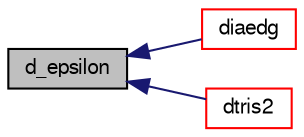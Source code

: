digraph "d_epsilon"
{
  bgcolor="transparent";
  edge [fontname="FreeSans",fontsize="10",labelfontname="FreeSans",labelfontsize="10"];
  node [fontname="FreeSans",fontsize="10",shape=record];
  rankdir="LR";
  Node1 [label="d_epsilon",height=0.2,width=0.4,color="black", fillcolor="grey75", style="filled", fontcolor="black"];
  Node1 -> Node2 [dir="back",color="midnightblue",fontsize="10",style="solid",fontname="FreeSans"];
  Node2 [label="diaedg",height=0.2,width=0.4,color="red",URL="$a08249.html#ac8cde747098631791b7f8a846034aa1a"];
  Node1 -> Node4 [dir="back",color="midnightblue",fontsize="10",style="solid",fontname="FreeSans"];
  Node4 [label="dtris2",height=0.2,width=0.4,color="red",URL="$a08249.html#a13fa54ae02d52751a5b943d4b39c45bc"];
}

